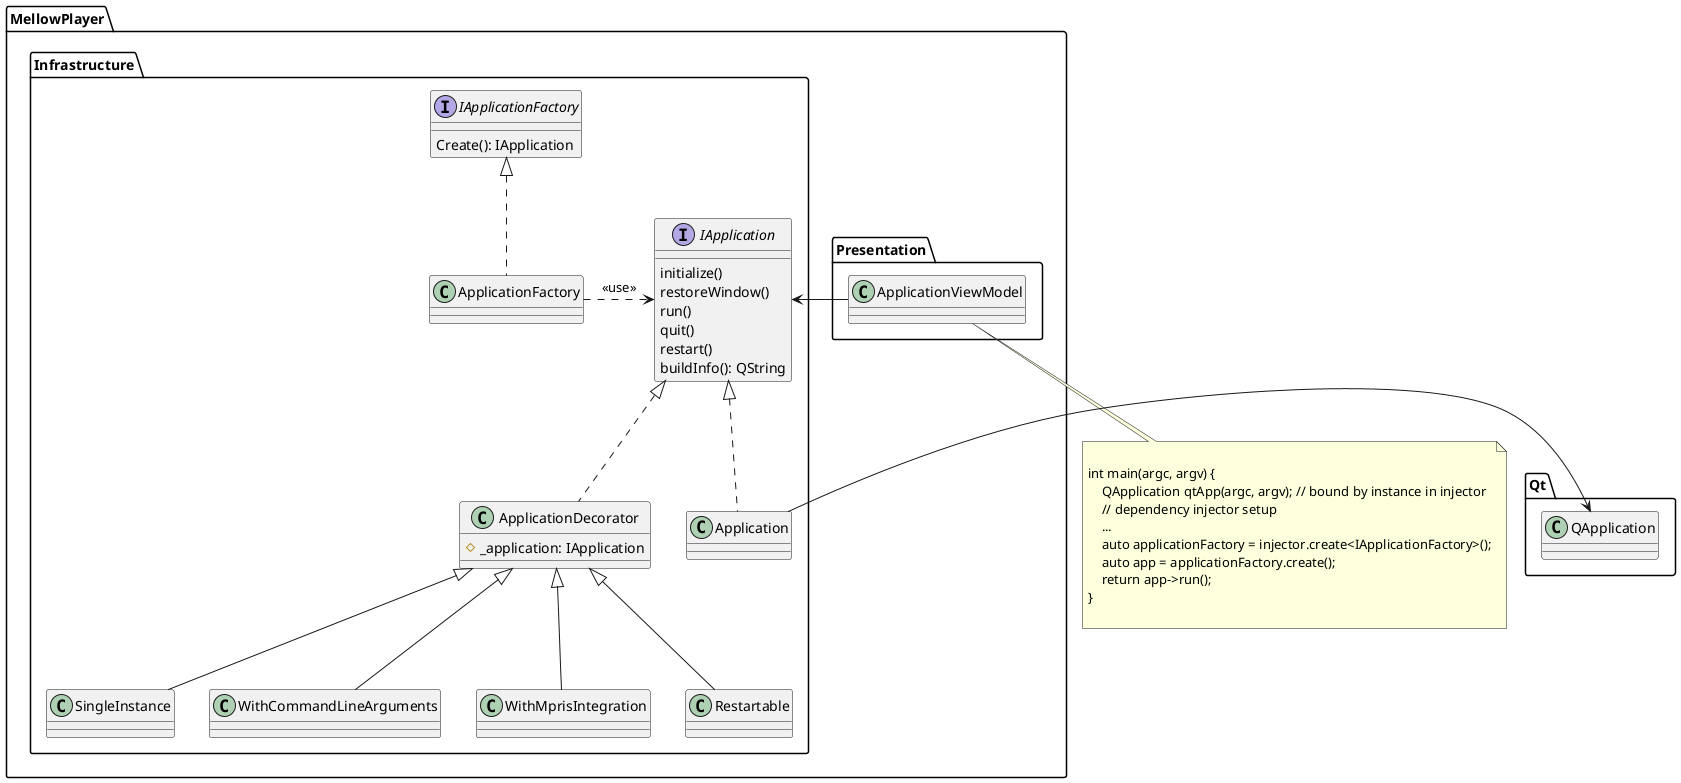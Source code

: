 @startuml

namespace Qt {
    class QApplication
}

namespace MellowPlayer.Infrastructure {
    interface IApplication {
        initialize()
        restoreWindow()
        run()
        quit()
        restart()
        buildInfo(): QString
    }

    class Application
    IApplication <|.. Application
    Application -right-> Qt.QApplication

    class ApplicationDecorator {
        # _application: IApplication
    }

    ApplicationDecorator -[hidden]right-> Application

    IApplication <|.. ApplicationDecorator

    class SingleInstance
    ApplicationDecorator <|-- SingleInstance

    class WithCommandLineArguments
    ApplicationDecorator <|-- WithCommandLineArguments

    class WithMprisIntegration
    ApplicationDecorator <|-- WithMprisIntegration

    class Restartable
    ApplicationDecorator <|-- Restartable

    interface IApplicationFactory {
        Create(): IApplication
    }

    class ApplicationFactory
    IApplicationFactory <|.. ApplicationFactory
    ApplicationFactory .> IApplication: <<use>>
}

namespace MellowPlayer.Presentation {
    class ApplicationViewModel

    ApplicationViewModel -> MellowPlayer.Infrastructure.IApplication
}


note bottom

int main(argc, argv) {
    QApplication qtApp(argc, argv); // bound by instance in injector
    // dependency injector setup
    ...
    auto applicationFactory = injector.create<IApplicationFactory>();
    auto app = applicationFactory.create();
    return app->run();
}

end note

@enduml
